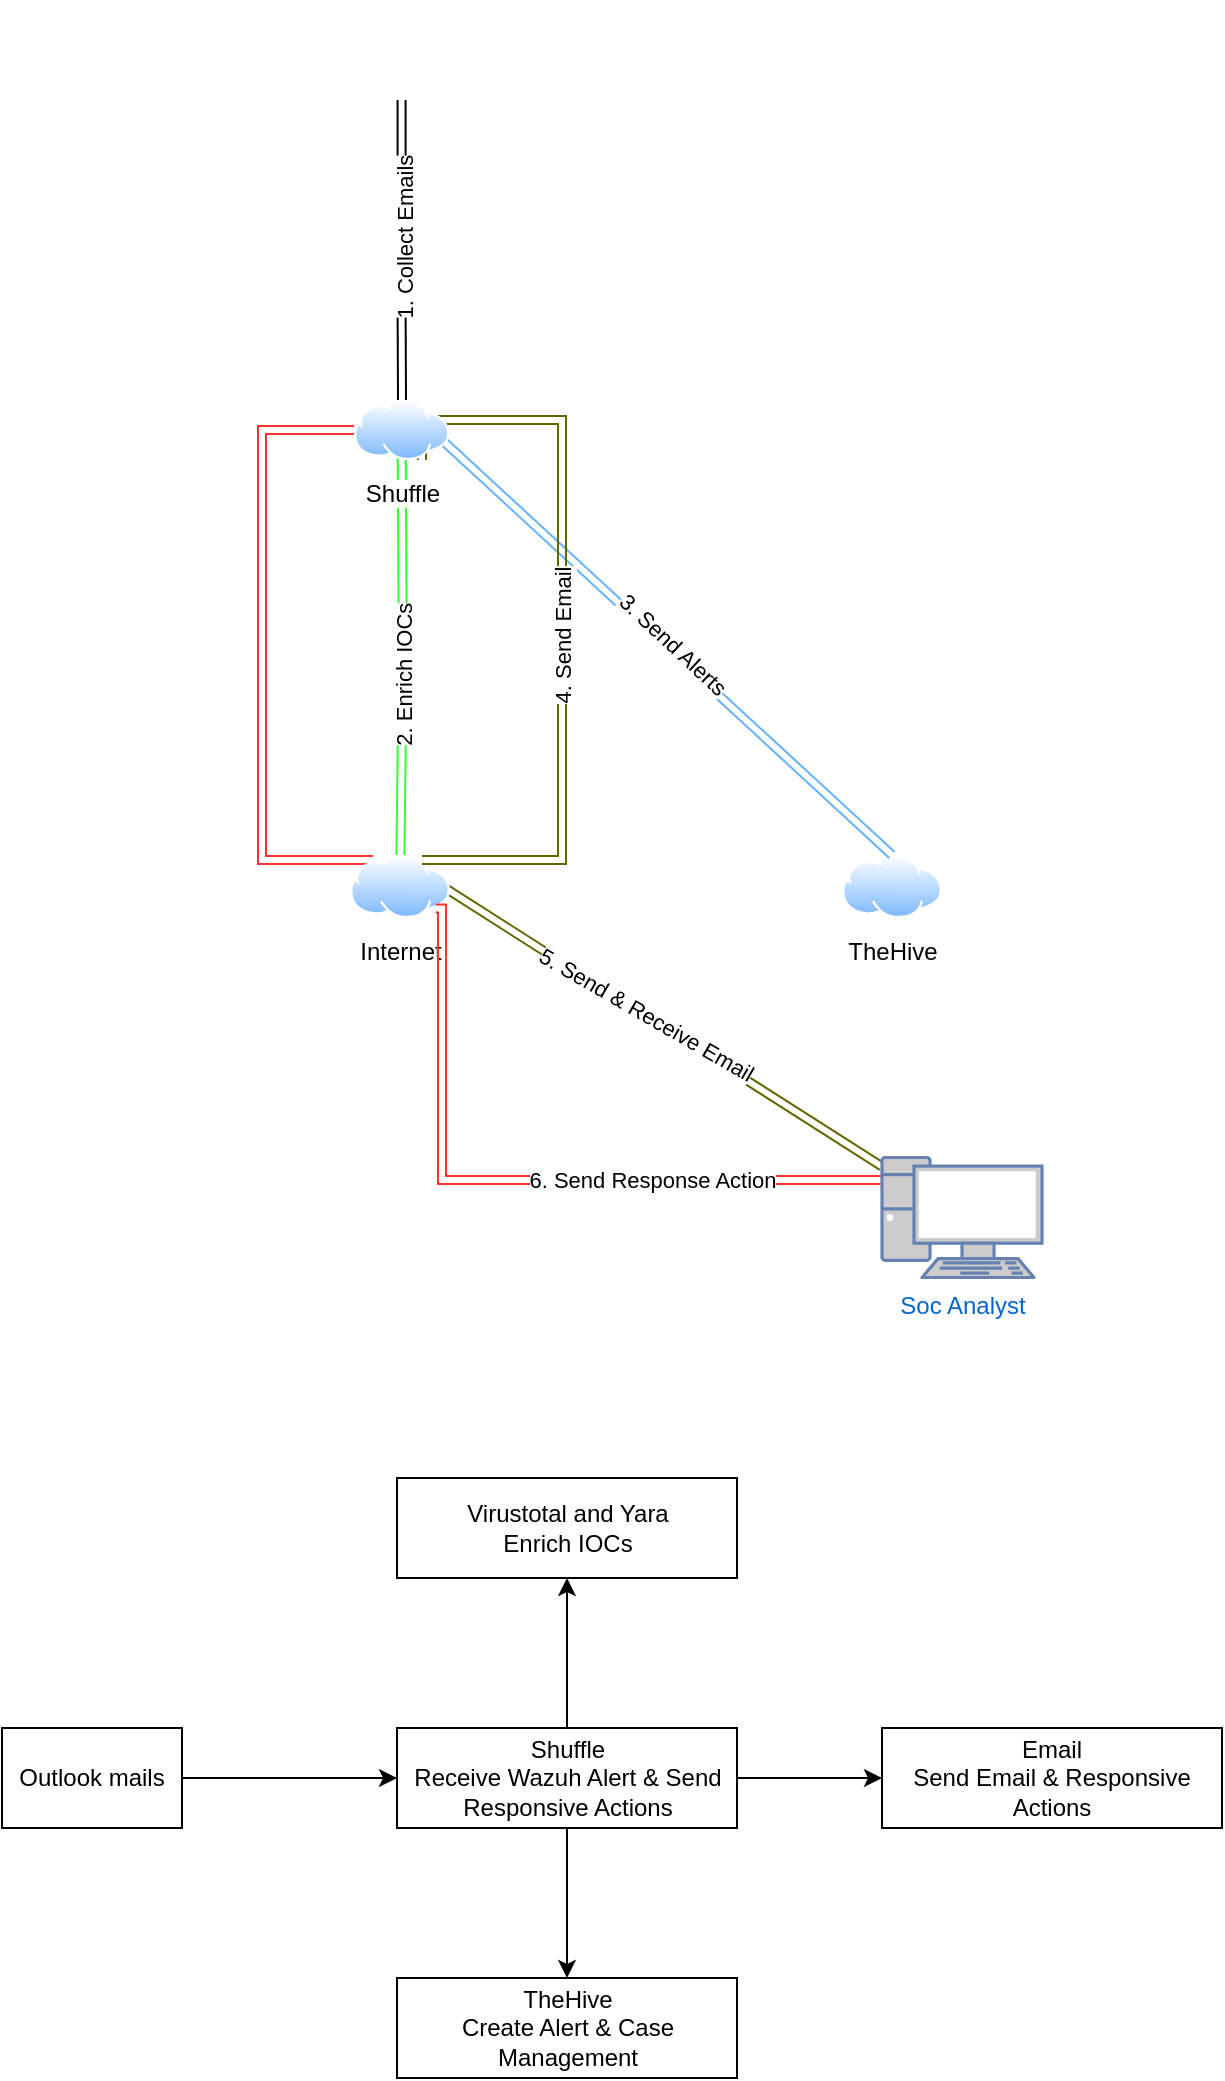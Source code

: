 <mxfile version="23.1.5" type="github">
  <diagram name="Page-1" id="_D295aHM6DxRnYINNuFs">
    <mxGraphModel dx="899" dy="406" grid="1" gridSize="10" guides="1" tooltips="1" connect="1" arrows="1" fold="1" page="1" pageScale="1" pageWidth="827" pageHeight="1169" math="0" shadow="0">
      <root>
        <mxCell id="0" />
        <mxCell id="1" parent="0" />
        <mxCell id="NOB421JktoTjcJMpFMy6-7" style="rounded=0;orthogonalLoop=1;jettySize=auto;html=1;shape=link;strokeColor=#666600;" parent="1" target="NOB421JktoTjcJMpFMy6-27" edge="1">
          <mxGeometry relative="1" as="geometry">
            <mxPoint x="490" y="573" as="sourcePoint" />
          </mxGeometry>
        </mxCell>
        <mxCell id="NOB421JktoTjcJMpFMy6-8" value="5. Send &amp;amp; Receive Email" style="edgeLabel;html=1;align=center;verticalAlign=middle;resizable=0;points=[];rotation=30;" parent="NOB421JktoTjcJMpFMy6-7" vertex="1" connectable="0">
          <mxGeometry x="-0.08" y="1" relative="1" as="geometry">
            <mxPoint as="offset" />
          </mxGeometry>
        </mxCell>
        <mxCell id="NOB421JktoTjcJMpFMy6-9" style="edgeStyle=orthogonalEdgeStyle;rounded=0;orthogonalLoop=1;jettySize=auto;html=1;entryX=0;entryY=0.5;entryDx=0;entryDy=0;shape=link;strokeColor=#FF3333;" parent="1" source="NOB421JktoTjcJMpFMy6-10" target="NOB421JktoTjcJMpFMy6-24" edge="1">
          <mxGeometry relative="1" as="geometry">
            <Array as="points">
              <mxPoint x="400" y="560" />
              <mxPoint x="400" y="345" />
            </Array>
          </mxGeometry>
        </mxCell>
        <mxCell id="NOB421JktoTjcJMpFMy6-10" value="Internet" style="image;aspect=fixed;perimeter=ellipsePerimeter;html=1;align=center;shadow=0;dashed=0;spacingTop=3;image=img/lib/active_directory/internet_cloud.svg;" parent="1" vertex="1">
          <mxGeometry x="444" y="557.5" width="50" height="31.5" as="geometry" />
        </mxCell>
        <mxCell id="NOB421JktoTjcJMpFMy6-16" value="TheHive" style="image;aspect=fixed;perimeter=ellipsePerimeter;html=1;align=center;shadow=0;dashed=0;spacingTop=3;image=img/lib/active_directory/internet_cloud.svg;" parent="1" vertex="1">
          <mxGeometry x="690" y="557.5" width="50" height="31.5" as="geometry" />
        </mxCell>
        <mxCell id="NOB421JktoTjcJMpFMy6-17" style="rounded=0;orthogonalLoop=1;jettySize=auto;html=1;shape=link;strokeColor=#33FF33;exitX=0.25;exitY=1;exitDx=0;exitDy=0;entryX=0.25;entryY=0;entryDx=0;entryDy=0;horizontal=1;edgeStyle=orthogonalEdgeStyle;" parent="1" edge="1">
          <mxGeometry relative="1" as="geometry">
            <mxPoint x="469.862" y="356.701" as="sourcePoint" />
            <mxPoint x="469.217" y="557.497" as="targetPoint" />
          </mxGeometry>
        </mxCell>
        <mxCell id="NOB421JktoTjcJMpFMy6-18" value="2. Enrich IOCs" style="edgeLabel;html=1;align=center;verticalAlign=middle;resizable=0;points=[];rotation=270;" parent="NOB421JktoTjcJMpFMy6-17" vertex="1" connectable="0">
          <mxGeometry x="0.32" y="8" relative="1" as="geometry">
            <mxPoint x="-7" y="-21" as="offset" />
          </mxGeometry>
        </mxCell>
        <mxCell id="NOB421JktoTjcJMpFMy6-19" style="rounded=0;orthogonalLoop=1;jettySize=auto;html=1;entryX=0.5;entryY=0;entryDx=0;entryDy=0;shape=link;strokeColor=#66B2FF;" parent="1" target="NOB421JktoTjcJMpFMy6-16" edge="1">
          <mxGeometry relative="1" as="geometry">
            <mxPoint x="490" y="350" as="sourcePoint" />
          </mxGeometry>
        </mxCell>
        <mxCell id="NOB421JktoTjcJMpFMy6-20" value="3. Send Alerts" style="edgeLabel;html=1;align=center;verticalAlign=middle;resizable=0;points=[];rotation=43;" parent="NOB421JktoTjcJMpFMy6-19" vertex="1" connectable="0">
          <mxGeometry x="-0.024" y="-1" relative="1" as="geometry">
            <mxPoint x="6" as="offset" />
          </mxGeometry>
        </mxCell>
        <mxCell id="NOB421JktoTjcJMpFMy6-21" style="rounded=0;orthogonalLoop=1;jettySize=auto;html=1;shape=link;strokeColor=#666600;edgeStyle=orthogonalEdgeStyle;" parent="1" edge="1">
          <mxGeometry relative="1" as="geometry">
            <mxPoint x="480" y="360" as="sourcePoint" />
            <mxPoint x="480" y="560" as="targetPoint" />
            <Array as="points">
              <mxPoint x="480" y="340" />
              <mxPoint x="550" y="340" />
              <mxPoint x="550" y="560" />
            </Array>
          </mxGeometry>
        </mxCell>
        <mxCell id="NOB421JktoTjcJMpFMy6-22" value="4. Send Email" style="edgeLabel;html=1;align=center;verticalAlign=middle;resizable=0;points=[];rotation=270;" parent="NOB421JktoTjcJMpFMy6-21" vertex="1" connectable="0">
          <mxGeometry x="-0.02" y="-1" relative="1" as="geometry">
            <mxPoint x="1" y="12" as="offset" />
          </mxGeometry>
        </mxCell>
        <mxCell id="NOB421JktoTjcJMpFMy6-24" value="Shuffle" style="image;aspect=fixed;perimeter=ellipsePerimeter;html=1;align=center;shadow=0;dashed=0;spacingTop=3;image=img/lib/active_directory/internet_cloud.svg;verticalAlign=top;horizontal=1;" parent="1" vertex="1">
          <mxGeometry x="446" y="330" width="47.62" height="30" as="geometry" />
        </mxCell>
        <mxCell id="NOB421JktoTjcJMpFMy6-25" style="edgeStyle=orthogonalEdgeStyle;rounded=0;orthogonalLoop=1;jettySize=auto;html=1;entryX=1;entryY=1;entryDx=0;entryDy=0;shape=link;strokeColor=#FF3333;" parent="1" source="NOB421JktoTjcJMpFMy6-27" target="NOB421JktoTjcJMpFMy6-10" edge="1">
          <mxGeometry relative="1" as="geometry">
            <Array as="points">
              <mxPoint x="490" y="720" />
              <mxPoint x="490" y="584" />
            </Array>
          </mxGeometry>
        </mxCell>
        <mxCell id="NOB421JktoTjcJMpFMy6-26" value="6. Send Response Action" style="edgeLabel;html=1;align=center;verticalAlign=middle;resizable=0;points=[];" parent="NOB421JktoTjcJMpFMy6-25" vertex="1" connectable="0">
          <mxGeometry x="-0.36" relative="1" as="geometry">
            <mxPoint as="offset" />
          </mxGeometry>
        </mxCell>
        <mxCell id="NOB421JktoTjcJMpFMy6-27" value="Soc Analyst" style="fontColor=#0066CC;verticalAlign=top;verticalLabelPosition=bottom;labelPosition=center;align=center;html=1;outlineConnect=0;fillColor=#CCCCCC;strokeColor=#6881B3;gradientColor=none;gradientDirection=north;strokeWidth=2;shape=mxgraph.networks.pc;" parent="1" vertex="1">
          <mxGeometry x="710" y="708.75" width="80" height="60" as="geometry" />
        </mxCell>
        <mxCell id="NOB421JktoTjcJMpFMy6-30" value="" style="edgeStyle=orthogonalEdgeStyle;rounded=0;orthogonalLoop=1;jettySize=auto;html=1;entryX=0;entryY=0.5;entryDx=0;entryDy=0;" parent="1" source="NOB421JktoTjcJMpFMy6-31" target="NOB421JktoTjcJMpFMy6-37" edge="1">
          <mxGeometry relative="1" as="geometry">
            <mxPoint x="240" y="1019" as="targetPoint" />
          </mxGeometry>
        </mxCell>
        <mxCell id="NOB421JktoTjcJMpFMy6-31" value="Outlook mails" style="whiteSpace=wrap;html=1;" parent="1" vertex="1">
          <mxGeometry x="270" y="994" width="90" height="50" as="geometry" />
        </mxCell>
        <mxCell id="NOB421JktoTjcJMpFMy6-34" value="" style="edgeStyle=orthogonalEdgeStyle;rounded=0;orthogonalLoop=1;jettySize=auto;html=1;" parent="1" source="NOB421JktoTjcJMpFMy6-37" target="NOB421JktoTjcJMpFMy6-38" edge="1">
          <mxGeometry relative="1" as="geometry" />
        </mxCell>
        <mxCell id="NOB421JktoTjcJMpFMy6-35" value="" style="edgeStyle=orthogonalEdgeStyle;rounded=0;orthogonalLoop=1;jettySize=auto;html=1;" parent="1" source="NOB421JktoTjcJMpFMy6-37" target="NOB421JktoTjcJMpFMy6-39" edge="1">
          <mxGeometry relative="1" as="geometry" />
        </mxCell>
        <mxCell id="NOB421JktoTjcJMpFMy6-36" value="" style="edgeStyle=orthogonalEdgeStyle;rounded=0;orthogonalLoop=1;jettySize=auto;html=1;" parent="1" source="NOB421JktoTjcJMpFMy6-37" target="NOB421JktoTjcJMpFMy6-40" edge="1">
          <mxGeometry relative="1" as="geometry" />
        </mxCell>
        <mxCell id="NOB421JktoTjcJMpFMy6-37" value="Shuffle&lt;br&gt;Receive Wazuh Alert &amp;amp; Send Responsive Actions" style="whiteSpace=wrap;html=1;" parent="1" vertex="1">
          <mxGeometry x="467.5" y="994" width="170" height="50" as="geometry" />
        </mxCell>
        <mxCell id="NOB421JktoTjcJMpFMy6-38" value="Virustotal and Yara&lt;br&gt;Enrich IOCs" style="whiteSpace=wrap;html=1;" parent="1" vertex="1">
          <mxGeometry x="467.5" y="869" width="170" height="50" as="geometry" />
        </mxCell>
        <mxCell id="NOB421JktoTjcJMpFMy6-39" value="TheHive&lt;br&gt;Create Alert &amp;amp; Case Management" style="whiteSpace=wrap;html=1;" parent="1" vertex="1">
          <mxGeometry x="467.5" y="1119" width="170" height="50" as="geometry" />
        </mxCell>
        <mxCell id="NOB421JktoTjcJMpFMy6-40" value="Email&lt;br&gt;Send Email &amp;amp; Responsive Actions" style="whiteSpace=wrap;html=1;" parent="1" vertex="1">
          <mxGeometry x="710" y="994" width="170" height="50" as="geometry" />
        </mxCell>
        <mxCell id="9umW0igtb12UseN2ZhyS-3" value="" style="shape=image;html=1;verticalAlign=top;verticalLabelPosition=bottom;labelBackgroundColor=#ffffff;imageAspect=0;aspect=fixed;image=https://cdn0.iconfinder.com/data/icons/logos-microsoft-office-365/128/Microsoft_Office-07-128.png" vertex="1" parent="1">
          <mxGeometry x="444.81" y="130" width="50" height="50" as="geometry" />
        </mxCell>
        <mxCell id="9umW0igtb12UseN2ZhyS-5" style="rounded=0;orthogonalLoop=1;jettySize=auto;html=1;shape=link;edgeStyle=orthogonalEdgeStyle;" edge="1" parent="1" source="9umW0igtb12UseN2ZhyS-3">
          <mxGeometry relative="1" as="geometry">
            <mxPoint x="470" y="330" as="targetPoint" />
            <Array as="points">
              <mxPoint x="469" y="285" />
              <mxPoint x="470" y="285" />
            </Array>
          </mxGeometry>
        </mxCell>
        <mxCell id="9umW0igtb12UseN2ZhyS-7" value="1. Collect Emails" style="edgeLabel;html=1;align=center;verticalAlign=middle;resizable=0;points=[];rotation=270;" vertex="1" connectable="0" parent="9umW0igtb12UseN2ZhyS-5">
          <mxGeometry x="-0.08" y="1" relative="1" as="geometry">
            <mxPoint as="offset" />
          </mxGeometry>
        </mxCell>
      </root>
    </mxGraphModel>
  </diagram>
</mxfile>
